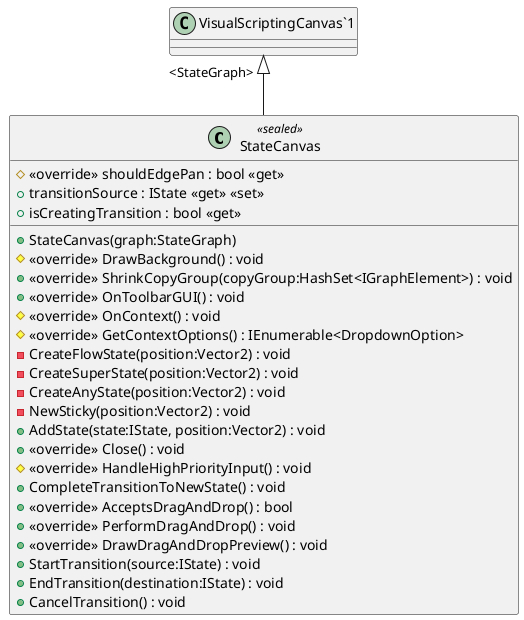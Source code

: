 @startuml
class StateCanvas <<sealed>> {
    + StateCanvas(graph:StateGraph)
    # <<override>> shouldEdgePan : bool <<get>>
    # <<override>> DrawBackground() : void
    + <<override>> ShrinkCopyGroup(copyGroup:HashSet<IGraphElement>) : void
    + <<override>> OnToolbarGUI() : void
    # <<override>> OnContext() : void
    # <<override>> GetContextOptions() : IEnumerable<DropdownOption>
    - CreateFlowState(position:Vector2) : void
    - CreateSuperState(position:Vector2) : void
    - CreateAnyState(position:Vector2) : void
    - NewSticky(position:Vector2) : void
    + AddState(state:IState, position:Vector2) : void
    + <<override>> Close() : void
    # <<override>> HandleHighPriorityInput() : void
    + CompleteTransitionToNewState() : void
    + <<override>> AcceptsDragAndDrop() : bool
    + <<override>> PerformDragAndDrop() : void
    + <<override>> DrawDragAndDropPreview() : void
    + transitionSource : IState <<get>> <<set>>
    + isCreatingTransition : bool <<get>>
    + StartTransition(source:IState) : void
    + EndTransition(destination:IState) : void
    + CancelTransition() : void
}
"VisualScriptingCanvas`1" "<StateGraph>" <|-- StateCanvas
@enduml
